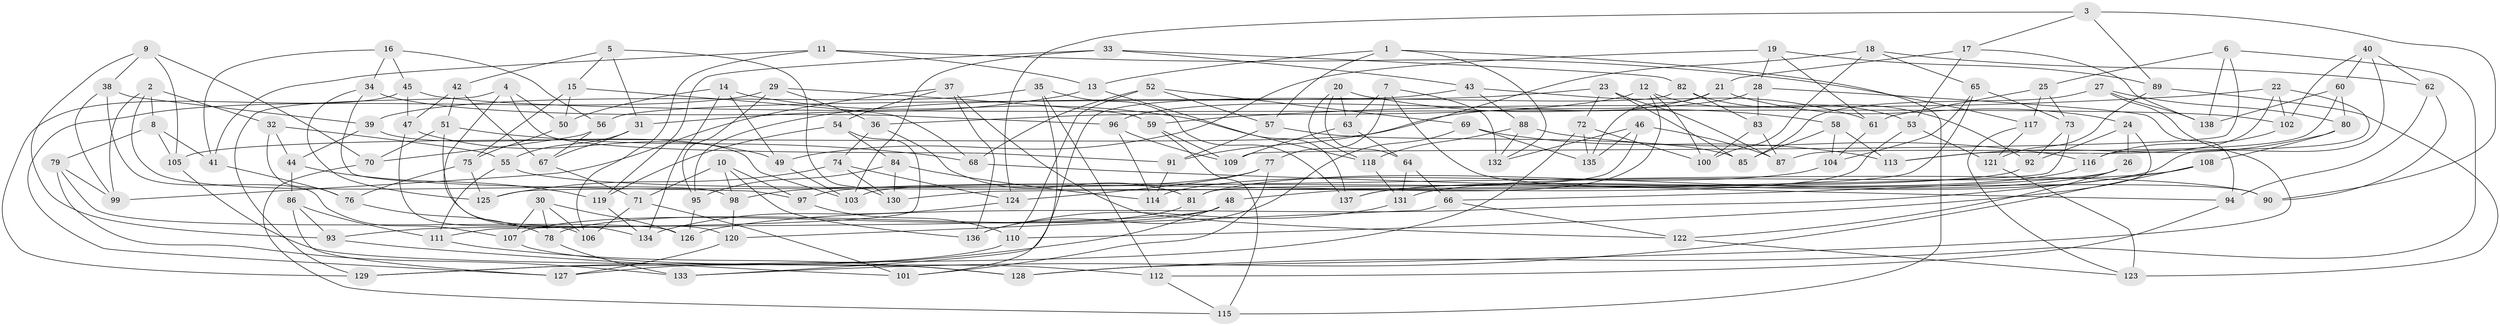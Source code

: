 // coarse degree distribution, {4: 0.41818181818181815, 5: 0.18181818181818182, 3: 0.16363636363636364, 2: 0.01818181818181818, 9: 0.05454545454545454, 11: 0.01818181818181818, 8: 0.05454545454545454, 16: 0.01818181818181818, 6: 0.03636363636363636, 18: 0.01818181818181818, 13: 0.01818181818181818}
// Generated by graph-tools (version 1.1) at 2025/03/03/04/25 22:03:36]
// undirected, 138 vertices, 276 edges
graph export_dot {
graph [start="1"]
  node [color=gray90,style=filled];
  1;
  2;
  3;
  4;
  5;
  6;
  7;
  8;
  9;
  10;
  11;
  12;
  13;
  14;
  15;
  16;
  17;
  18;
  19;
  20;
  21;
  22;
  23;
  24;
  25;
  26;
  27;
  28;
  29;
  30;
  31;
  32;
  33;
  34;
  35;
  36;
  37;
  38;
  39;
  40;
  41;
  42;
  43;
  44;
  45;
  46;
  47;
  48;
  49;
  50;
  51;
  52;
  53;
  54;
  55;
  56;
  57;
  58;
  59;
  60;
  61;
  62;
  63;
  64;
  65;
  66;
  67;
  68;
  69;
  70;
  71;
  72;
  73;
  74;
  75;
  76;
  77;
  78;
  79;
  80;
  81;
  82;
  83;
  84;
  85;
  86;
  87;
  88;
  89;
  90;
  91;
  92;
  93;
  94;
  95;
  96;
  97;
  98;
  99;
  100;
  101;
  102;
  103;
  104;
  105;
  106;
  107;
  108;
  109;
  110;
  111;
  112;
  113;
  114;
  115;
  116;
  117;
  118;
  119;
  120;
  121;
  122;
  123;
  124;
  125;
  126;
  127;
  128;
  129;
  130;
  131;
  132;
  133;
  134;
  135;
  136;
  137;
  138;
  1 -- 57;
  1 -- 132;
  1 -- 115;
  1 -- 13;
  2 -- 99;
  2 -- 32;
  2 -- 98;
  2 -- 8;
  3 -- 90;
  3 -- 124;
  3 -- 17;
  3 -- 89;
  4 -- 129;
  4 -- 91;
  4 -- 50;
  4 -- 134;
  5 -- 130;
  5 -- 42;
  5 -- 15;
  5 -- 31;
  6 -- 138;
  6 -- 25;
  6 -- 109;
  6 -- 128;
  7 -- 77;
  7 -- 90;
  7 -- 132;
  7 -- 63;
  8 -- 79;
  8 -- 41;
  8 -- 105;
  9 -- 105;
  9 -- 38;
  9 -- 70;
  9 -- 93;
  10 -- 71;
  10 -- 97;
  10 -- 98;
  10 -- 136;
  11 -- 117;
  11 -- 106;
  11 -- 41;
  11 -- 13;
  12 -- 53;
  12 -- 100;
  12 -- 36;
  12 -- 48;
  13 -- 137;
  13 -- 31;
  14 -- 49;
  14 -- 134;
  14 -- 50;
  14 -- 118;
  15 -- 50;
  15 -- 68;
  15 -- 75;
  16 -- 41;
  16 -- 56;
  16 -- 34;
  16 -- 45;
  17 -- 21;
  17 -- 138;
  17 -- 53;
  18 -- 65;
  18 -- 62;
  18 -- 100;
  18 -- 105;
  19 -- 28;
  19 -- 89;
  19 -- 61;
  19 -- 49;
  20 -- 64;
  20 -- 58;
  20 -- 118;
  20 -- 63;
  21 -- 91;
  21 -- 135;
  21 -- 24;
  22 -- 116;
  22 -- 59;
  22 -- 102;
  22 -- 113;
  23 -- 72;
  23 -- 95;
  23 -- 87;
  23 -- 85;
  24 -- 26;
  24 -- 110;
  24 -- 92;
  25 -- 73;
  25 -- 61;
  25 -- 117;
  26 -- 66;
  26 -- 122;
  26 -- 81;
  27 -- 128;
  27 -- 85;
  27 -- 80;
  27 -- 138;
  28 -- 96;
  28 -- 83;
  28 -- 94;
  29 -- 95;
  29 -- 36;
  29 -- 59;
  29 -- 127;
  30 -- 126;
  30 -- 107;
  30 -- 78;
  30 -- 106;
  31 -- 67;
  31 -- 55;
  32 -- 76;
  32 -- 55;
  32 -- 44;
  33 -- 43;
  33 -- 119;
  33 -- 103;
  33 -- 82;
  34 -- 96;
  34 -- 125;
  34 -- 97;
  35 -- 101;
  35 -- 137;
  35 -- 39;
  35 -- 112;
  36 -- 81;
  36 -- 74;
  37 -- 136;
  37 -- 99;
  37 -- 122;
  37 -- 54;
  38 -- 99;
  38 -- 39;
  38 -- 107;
  39 -- 103;
  39 -- 44;
  40 -- 62;
  40 -- 137;
  40 -- 60;
  40 -- 102;
  41 -- 76;
  42 -- 47;
  42 -- 67;
  42 -- 51;
  43 -- 56;
  43 -- 61;
  43 -- 88;
  44 -- 119;
  44 -- 86;
  45 -- 129;
  45 -- 47;
  45 -- 102;
  46 -- 81;
  46 -- 132;
  46 -- 135;
  46 -- 87;
  47 -- 49;
  47 -- 106;
  48 -- 78;
  48 -- 93;
  48 -- 129;
  49 -- 103;
  50 -- 75;
  51 -- 68;
  51 -- 70;
  51 -- 120;
  52 -- 110;
  52 -- 68;
  52 -- 57;
  52 -- 69;
  53 -- 103;
  53 -- 121;
  54 -- 111;
  54 -- 84;
  54 -- 119;
  55 -- 111;
  55 -- 90;
  56 -- 70;
  56 -- 67;
  57 -- 91;
  57 -- 85;
  58 -- 104;
  58 -- 85;
  58 -- 113;
  59 -- 109;
  59 -- 115;
  60 -- 138;
  60 -- 80;
  60 -- 87;
  61 -- 104;
  62 -- 94;
  62 -- 90;
  63 -- 64;
  63 -- 109;
  64 -- 131;
  64 -- 66;
  65 -- 125;
  65 -- 73;
  65 -- 104;
  66 -- 122;
  66 -- 120;
  67 -- 71;
  68 -- 94;
  69 -- 135;
  69 -- 136;
  69 -- 113;
  70 -- 115;
  71 -- 106;
  71 -- 101;
  72 -- 135;
  72 -- 100;
  72 -- 127;
  73 -- 92;
  73 -- 130;
  74 -- 124;
  74 -- 130;
  74 -- 125;
  75 -- 125;
  75 -- 76;
  76 -- 78;
  77 -- 98;
  77 -- 124;
  77 -- 101;
  78 -- 133;
  79 -- 99;
  79 -- 126;
  79 -- 133;
  80 -- 108;
  80 -- 113;
  81 -- 107;
  82 -- 133;
  82 -- 92;
  82 -- 83;
  83 -- 87;
  83 -- 100;
  84 -- 95;
  84 -- 114;
  84 -- 130;
  86 -- 127;
  86 -- 111;
  86 -- 93;
  88 -- 118;
  88 -- 132;
  88 -- 116;
  89 -- 121;
  89 -- 123;
  91 -- 114;
  92 -- 97;
  93 -- 101;
  94 -- 112;
  95 -- 126;
  96 -- 114;
  96 -- 109;
  97 -- 110;
  98 -- 120;
  102 -- 116;
  104 -- 114;
  105 -- 128;
  107 -- 112;
  108 -- 131;
  108 -- 126;
  108 -- 133;
  110 -- 129;
  111 -- 128;
  112 -- 115;
  116 -- 137;
  117 -- 123;
  117 -- 121;
  118 -- 131;
  119 -- 134;
  120 -- 127;
  121 -- 123;
  122 -- 123;
  124 -- 134;
  131 -- 136;
}
